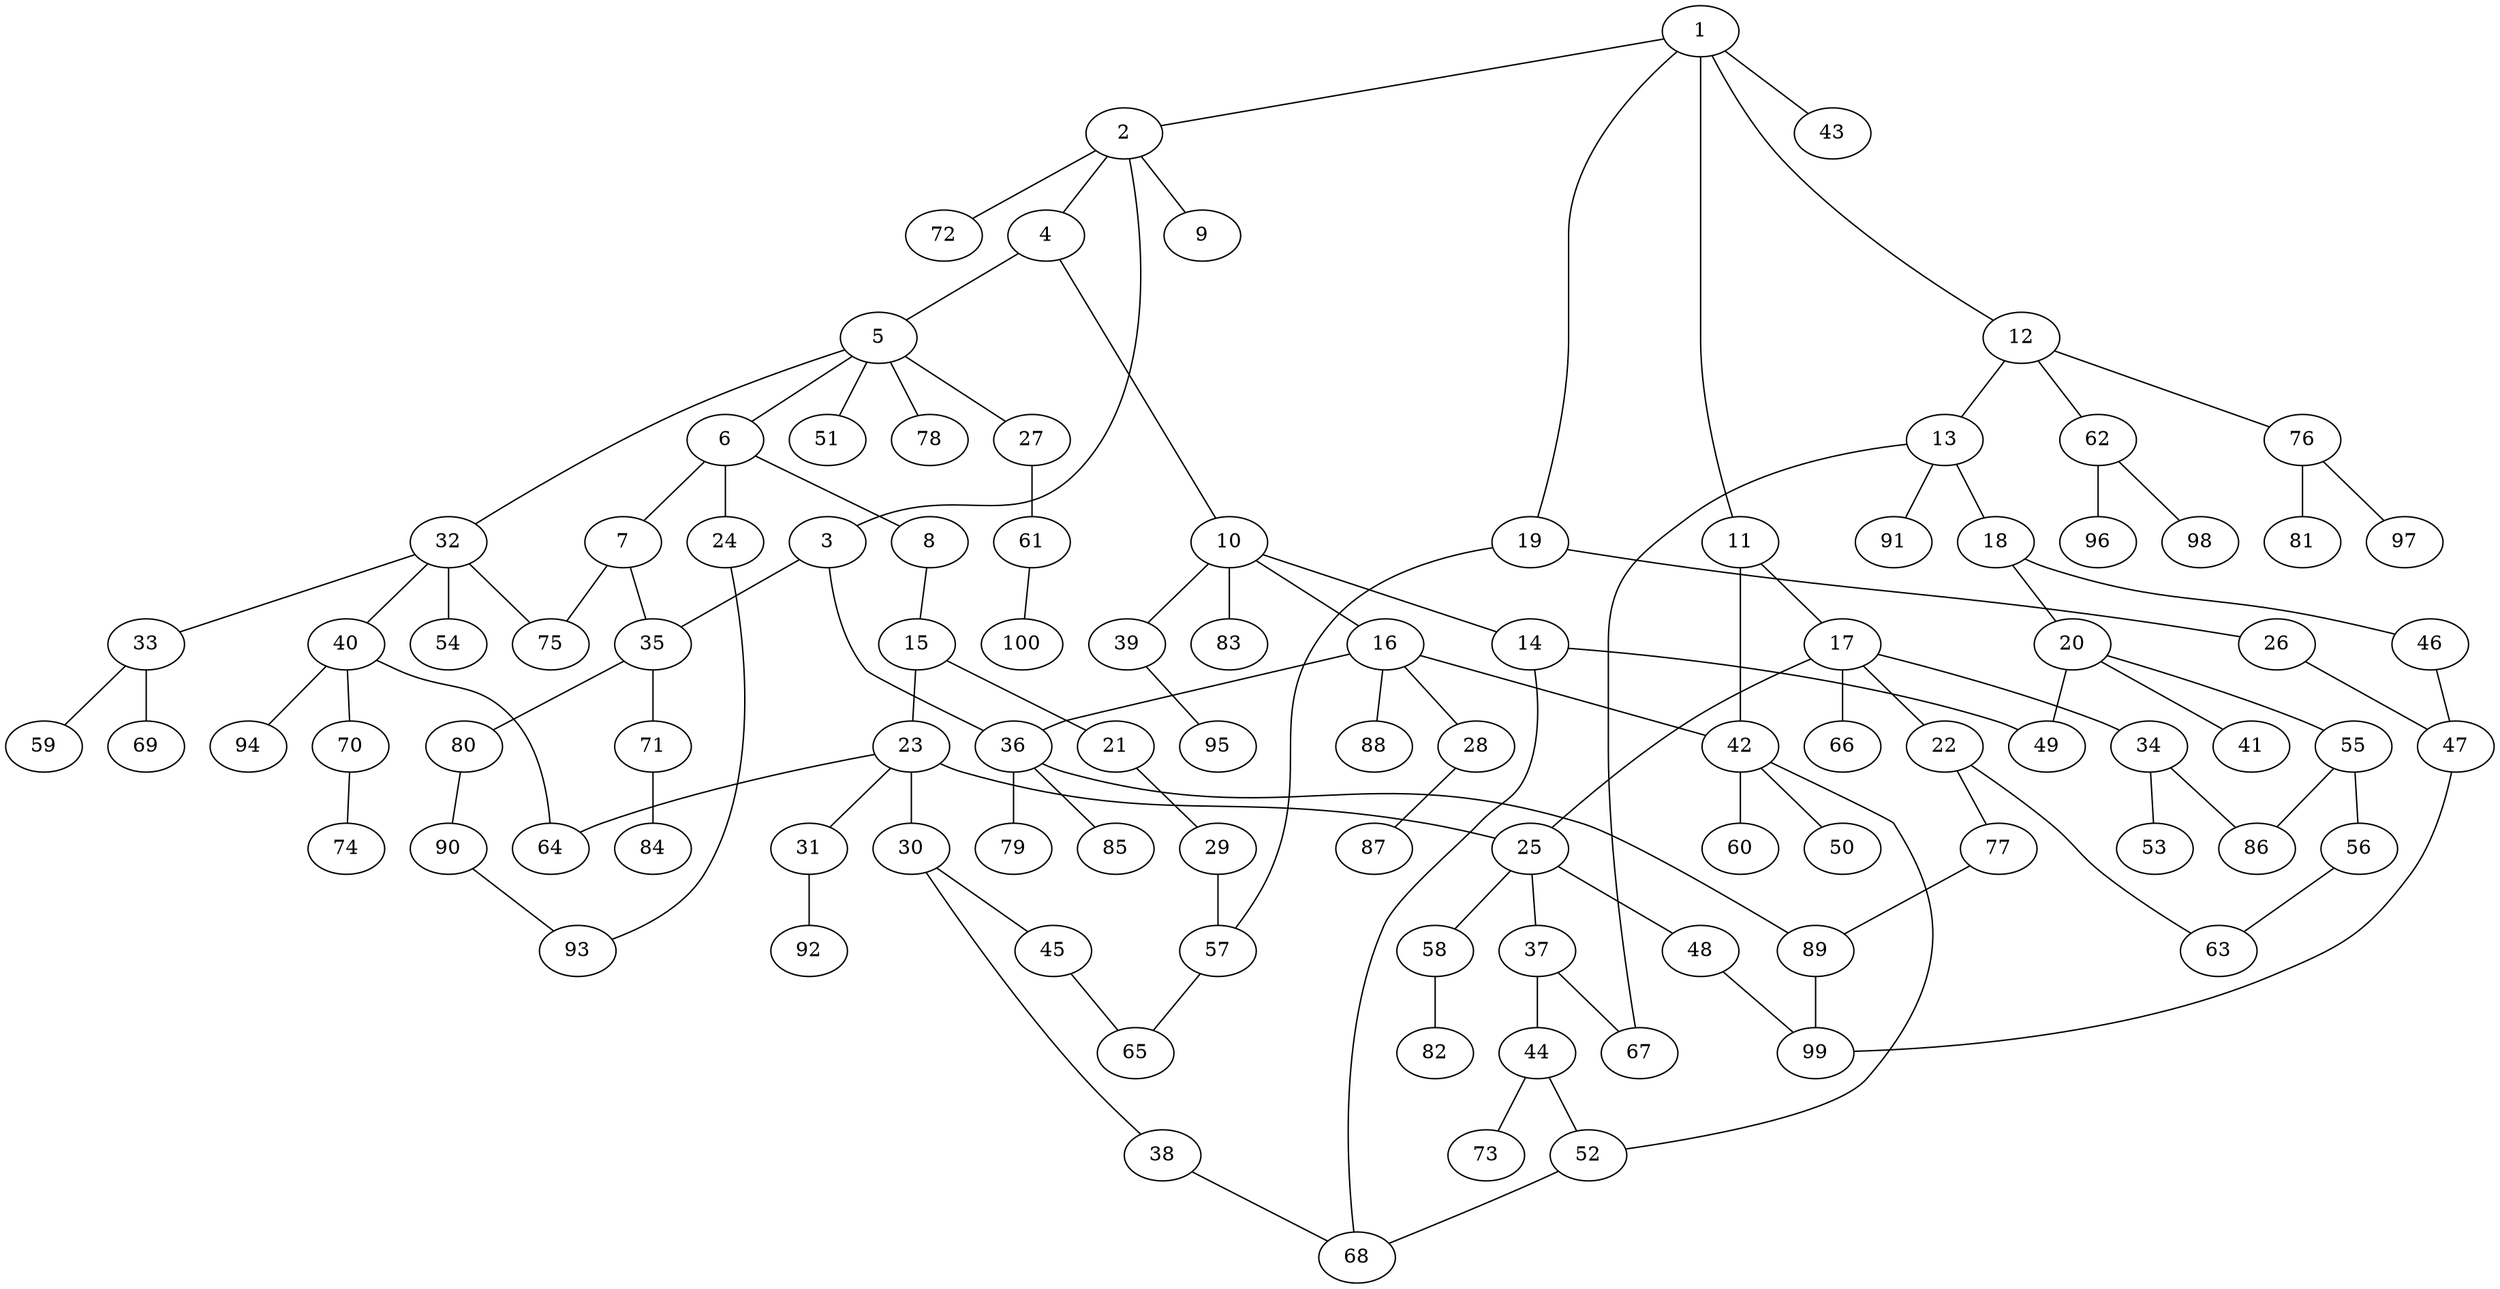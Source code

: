 graph graphname {1--2
1--11
1--12
1--19
1--43
2--3
2--4
2--9
2--72
3--35
3--36
4--5
4--10
5--6
5--27
5--32
5--51
5--78
6--7
6--8
6--24
7--35
7--75
8--15
10--14
10--16
10--39
10--83
11--17
11--42
12--13
12--62
12--76
13--18
13--67
13--91
14--49
14--68
15--21
15--23
16--28
16--36
16--42
16--88
17--22
17--25
17--34
17--66
18--20
18--46
19--26
19--57
20--41
20--49
20--55
21--29
22--63
22--77
23--25
23--30
23--31
23--64
24--93
25--37
25--48
25--58
26--47
27--61
28--87
29--57
30--38
30--45
31--92
32--33
32--40
32--54
32--75
33--59
33--69
34--53
34--86
35--71
35--80
36--79
36--85
36--89
37--44
37--67
38--68
39--95
40--64
40--70
40--94
42--50
42--52
42--60
44--52
44--73
45--65
46--47
47--99
48--99
52--68
55--56
55--86
56--63
57--65
58--82
61--100
62--96
62--98
70--74
71--84
76--81
76--97
77--89
80--90
89--99
90--93
}